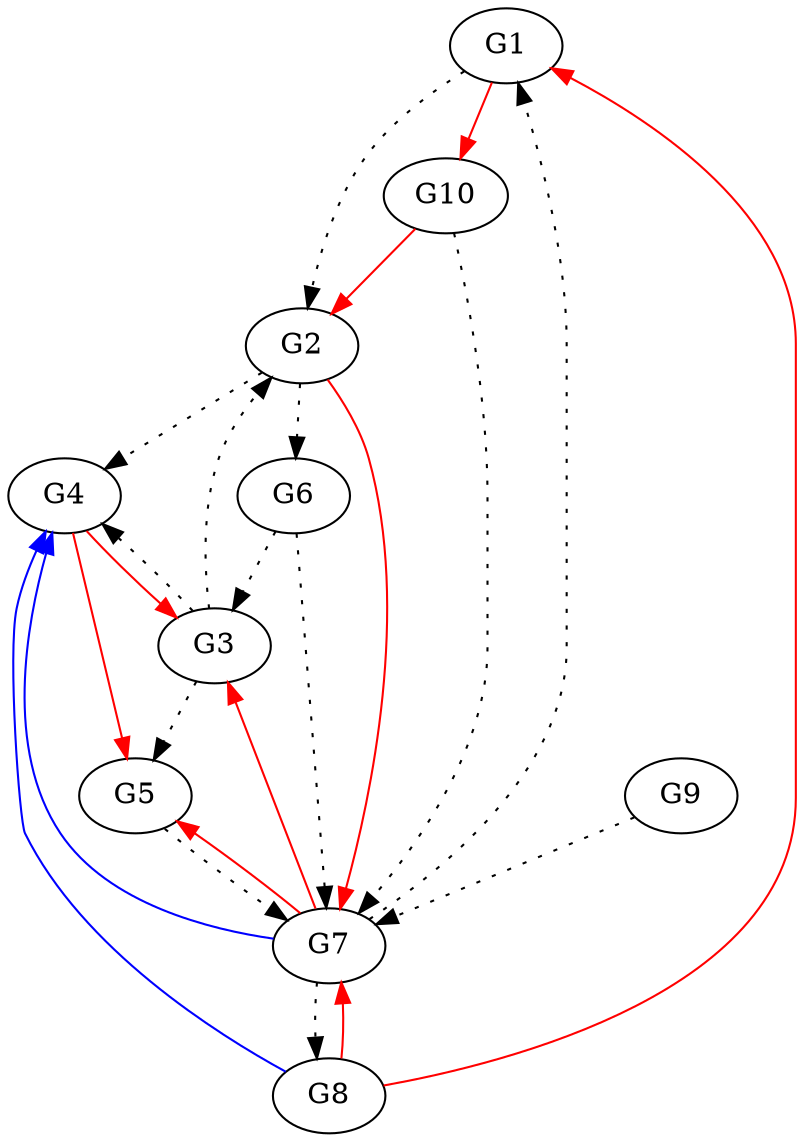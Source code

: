 // Grafos-DREAM4
digraph {
	G1 [label=G1]
	G2 [label=G2]
	G3 [label=G3]
	G4 [label=G4]
	G5 [label=G5]
	G6 [label=G6]
	G7 [label=G7]
	G8 [label=G8]
	G9 [label=G9]
	G10 [label=G10]
	G1 -> G2 [style=dotted]
	G2 -> G4 [style=dotted]
	G2 -> G6 [style=dotted]
	G3 -> G2 [style=dotted]
	G3 -> G4 [style=dotted]
	G3 -> G5 [style=dotted]
	G5 -> G7 [style=dotted]
	G6 -> G3 [style=dotted]
	G6 -> G7 [style=dotted]
	G7 -> G1 [style=dotted]
	G7 -> G4 [color=blue]
	G7 -> G8 [style=dotted]
	G8 -> G4 [color=blue]
	G9 -> G7 [style=dotted]
	G10 -> G7 [style=dotted]
	G1 -> G10 [color=red]
	G2 -> G7 [color=red]
	G4 -> G3 [color=red]
	G4 -> G5 [color=red]
	G7 -> G3 [color=red]
	G7 -> G5 [color=red]
	G8 -> G1 [color=red]
	G8 -> G7 [color=red]
	G10 -> G2 [color=red]
}
